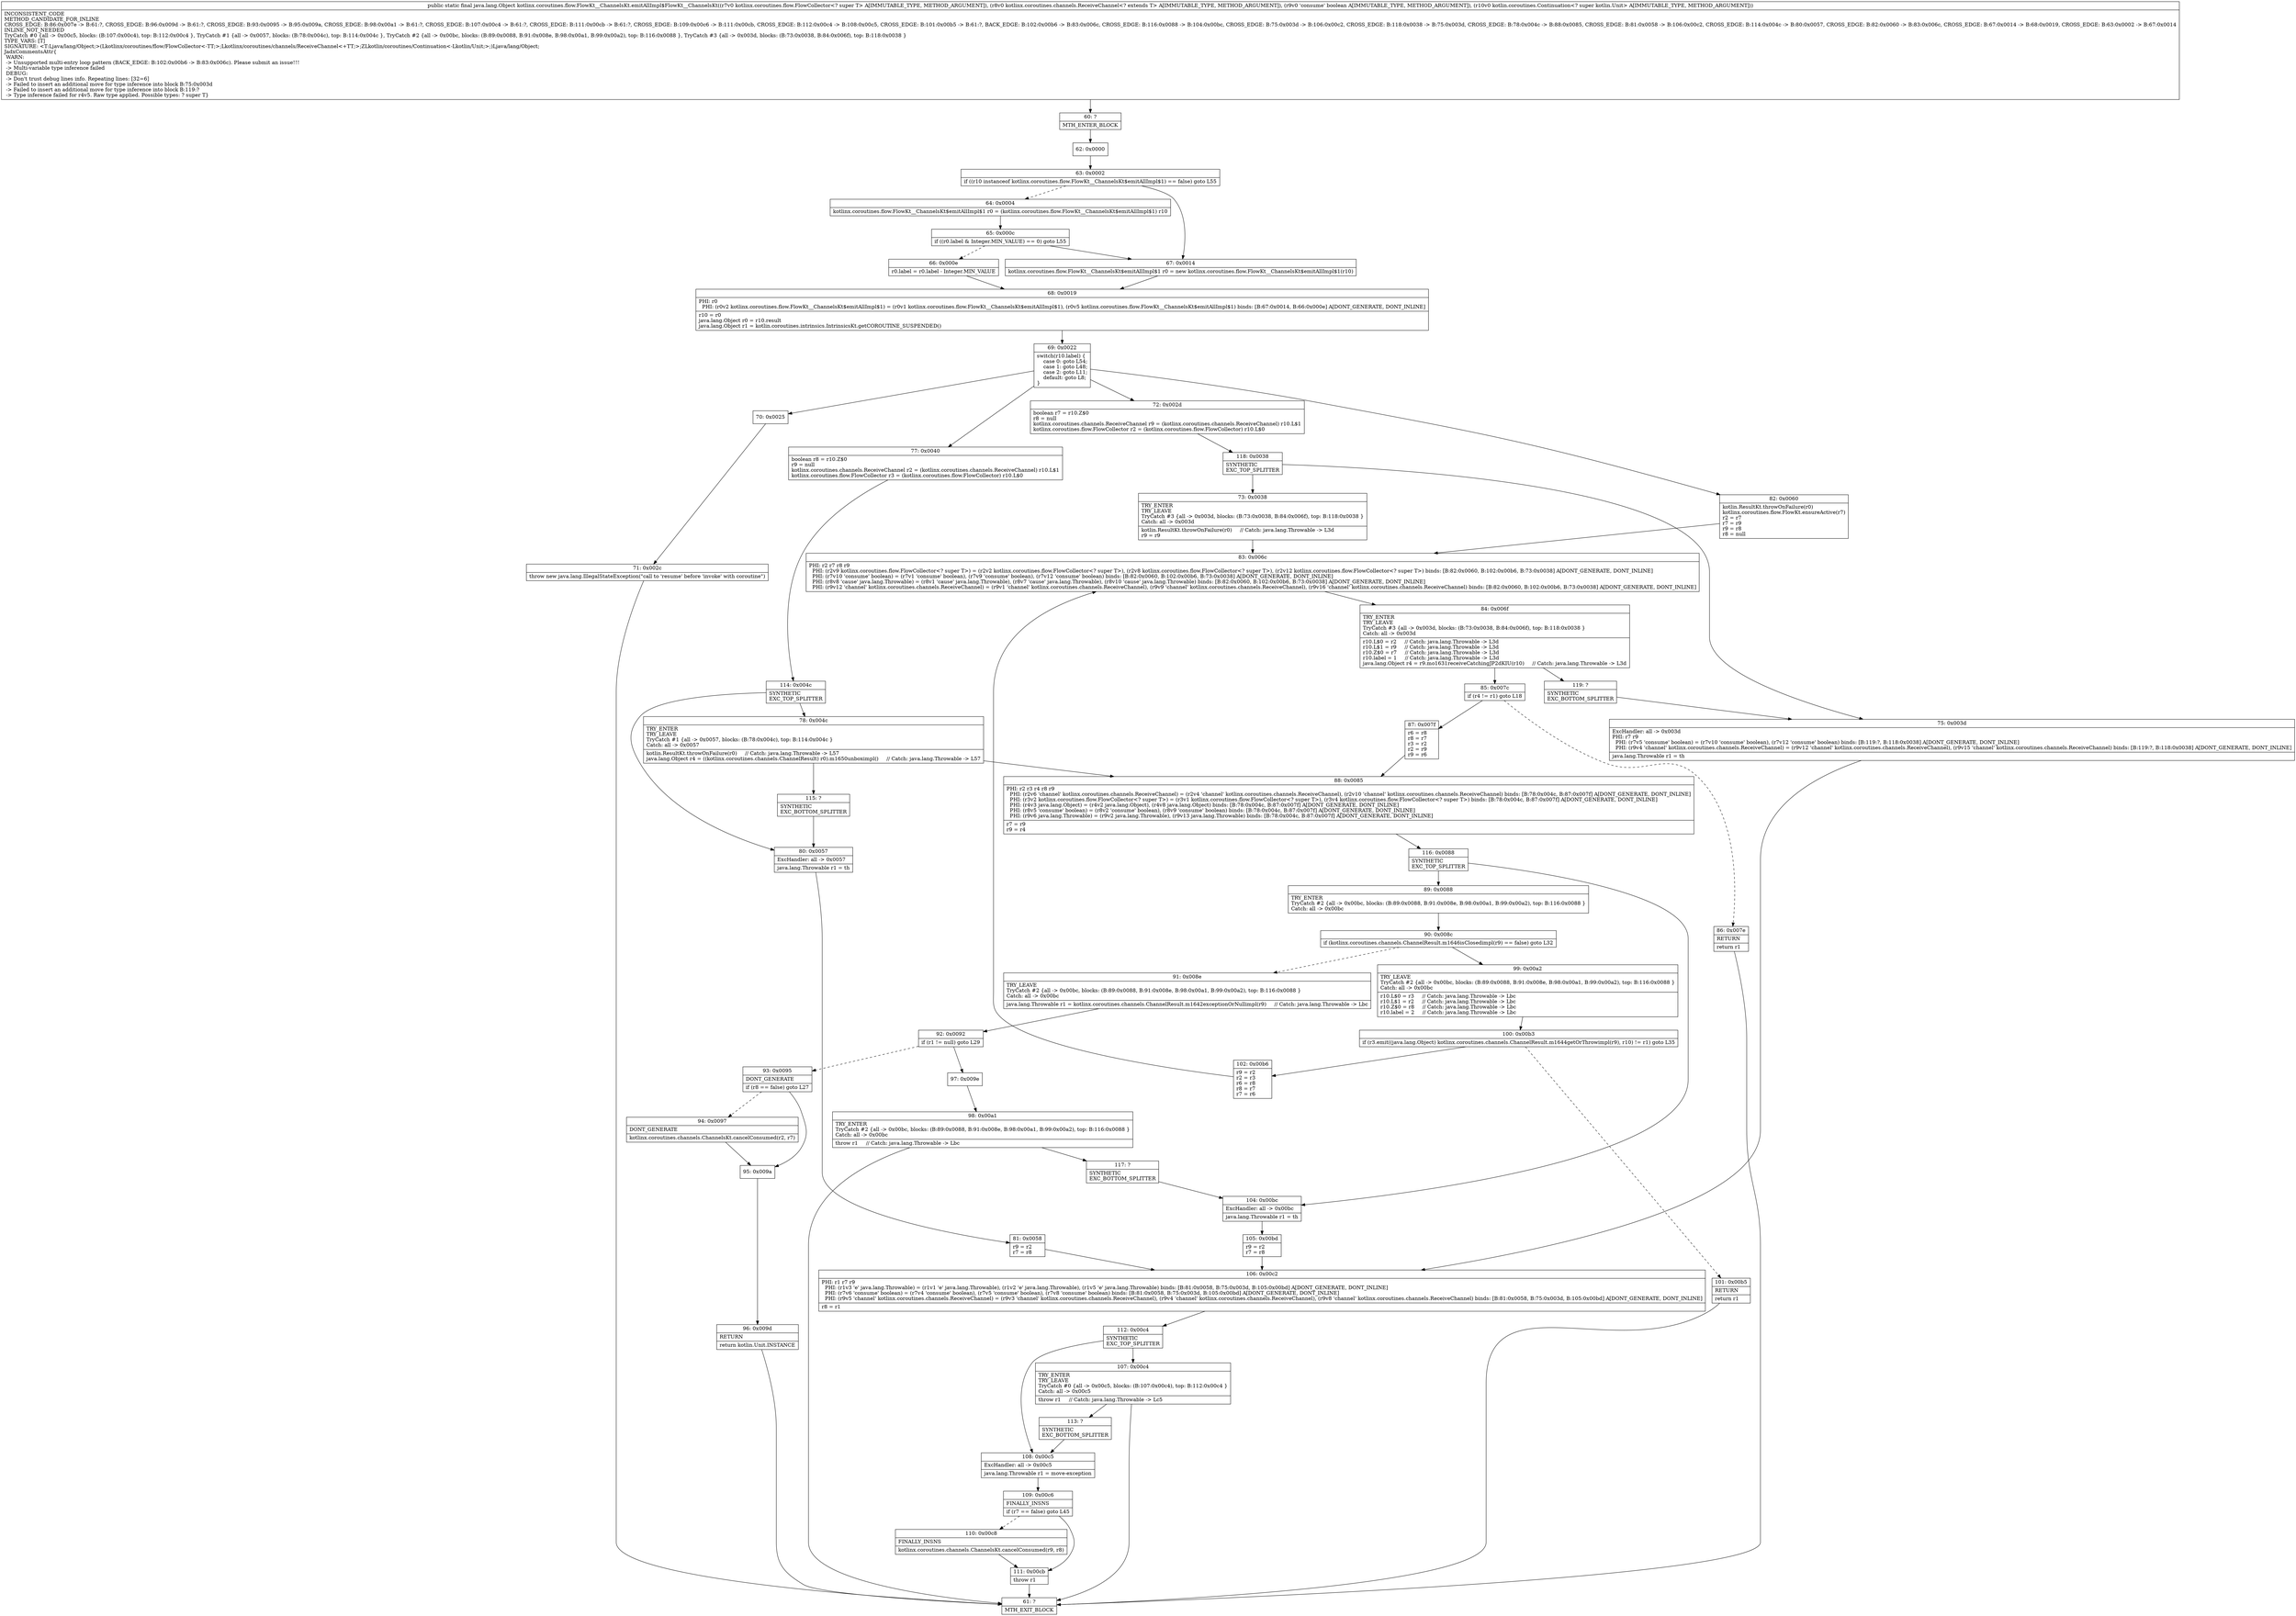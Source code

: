 digraph "CFG forkotlinx.coroutines.flow.FlowKt__ChannelsKt.emitAllImpl$FlowKt__ChannelsKt(Lkotlinx\/coroutines\/flow\/FlowCollector;Lkotlinx\/coroutines\/channels\/ReceiveChannel;ZLkotlin\/coroutines\/Continuation;)Ljava\/lang\/Object;" {
Node_60 [shape=record,label="{60\:\ ?|MTH_ENTER_BLOCK\l}"];
Node_62 [shape=record,label="{62\:\ 0x0000}"];
Node_63 [shape=record,label="{63\:\ 0x0002|if ((r10 instanceof kotlinx.coroutines.flow.FlowKt__ChannelsKt$emitAllImpl$1) == false) goto L55\l}"];
Node_64 [shape=record,label="{64\:\ 0x0004|kotlinx.coroutines.flow.FlowKt__ChannelsKt$emitAllImpl$1 r0 = (kotlinx.coroutines.flow.FlowKt__ChannelsKt$emitAllImpl$1) r10\l}"];
Node_65 [shape=record,label="{65\:\ 0x000c|if ((r0.label & Integer.MIN_VALUE) == 0) goto L55\l}"];
Node_66 [shape=record,label="{66\:\ 0x000e|r0.label = r0.label \- Integer.MIN_VALUE\l}"];
Node_68 [shape=record,label="{68\:\ 0x0019|PHI: r0 \l  PHI: (r0v2 kotlinx.coroutines.flow.FlowKt__ChannelsKt$emitAllImpl$1) = (r0v1 kotlinx.coroutines.flow.FlowKt__ChannelsKt$emitAllImpl$1), (r0v5 kotlinx.coroutines.flow.FlowKt__ChannelsKt$emitAllImpl$1) binds: [B:67:0x0014, B:66:0x000e] A[DONT_GENERATE, DONT_INLINE]\l|r10 = r0\ljava.lang.Object r0 = r10.result\ljava.lang.Object r1 = kotlin.coroutines.intrinsics.IntrinsicsKt.getCOROUTINE_SUSPENDED()\l}"];
Node_69 [shape=record,label="{69\:\ 0x0022|switch(r10.label) \{\l    case 0: goto L54;\l    case 1: goto L48;\l    case 2: goto L11;\l    default: goto L8;\l\}\l}"];
Node_70 [shape=record,label="{70\:\ 0x0025}"];
Node_71 [shape=record,label="{71\:\ 0x002c|throw new java.lang.IllegalStateException(\"call to 'resume' before 'invoke' with coroutine\")\l}"];
Node_61 [shape=record,label="{61\:\ ?|MTH_EXIT_BLOCK\l}"];
Node_72 [shape=record,label="{72\:\ 0x002d|boolean r7 = r10.Z$0\lr8 = null\lkotlinx.coroutines.channels.ReceiveChannel r9 = (kotlinx.coroutines.channels.ReceiveChannel) r10.L$1\lkotlinx.coroutines.flow.FlowCollector r2 = (kotlinx.coroutines.flow.FlowCollector) r10.L$0\l}"];
Node_118 [shape=record,label="{118\:\ 0x0038|SYNTHETIC\lEXC_TOP_SPLITTER\l}"];
Node_73 [shape=record,label="{73\:\ 0x0038|TRY_ENTER\lTRY_LEAVE\lTryCatch #3 \{all \-\> 0x003d, blocks: (B:73:0x0038, B:84:0x006f), top: B:118:0x0038 \}\lCatch: all \-\> 0x003d\l|kotlin.ResultKt.throwOnFailure(r0)     \/\/ Catch: java.lang.Throwable \-\> L3d\lr9 = r9\l}"];
Node_83 [shape=record,label="{83\:\ 0x006c|PHI: r2 r7 r8 r9 \l  PHI: (r2v9 kotlinx.coroutines.flow.FlowCollector\<? super T\>) = (r2v2 kotlinx.coroutines.flow.FlowCollector\<? super T\>), (r2v8 kotlinx.coroutines.flow.FlowCollector\<? super T\>), (r2v12 kotlinx.coroutines.flow.FlowCollector\<? super T\>) binds: [B:82:0x0060, B:102:0x00b6, B:73:0x0038] A[DONT_GENERATE, DONT_INLINE]\l  PHI: (r7v10 'consume' boolean) = (r7v1 'consume' boolean), (r7v9 'consume' boolean), (r7v12 'consume' boolean) binds: [B:82:0x0060, B:102:0x00b6, B:73:0x0038] A[DONT_GENERATE, DONT_INLINE]\l  PHI: (r8v8 'cause' java.lang.Throwable) = (r8v1 'cause' java.lang.Throwable), (r8v7 'cause' java.lang.Throwable), (r8v10 'cause' java.lang.Throwable) binds: [B:82:0x0060, B:102:0x00b6, B:73:0x0038] A[DONT_GENERATE, DONT_INLINE]\l  PHI: (r9v12 'channel' kotlinx.coroutines.channels.ReceiveChannel) = (r9v1 'channel' kotlinx.coroutines.channels.ReceiveChannel), (r9v9 'channel' kotlinx.coroutines.channels.ReceiveChannel), (r9v16 'channel' kotlinx.coroutines.channels.ReceiveChannel) binds: [B:82:0x0060, B:102:0x00b6, B:73:0x0038] A[DONT_GENERATE, DONT_INLINE]\l}"];
Node_84 [shape=record,label="{84\:\ 0x006f|TRY_ENTER\lTRY_LEAVE\lTryCatch #3 \{all \-\> 0x003d, blocks: (B:73:0x0038, B:84:0x006f), top: B:118:0x0038 \}\lCatch: all \-\> 0x003d\l|r10.L$0 = r2     \/\/ Catch: java.lang.Throwable \-\> L3d\lr10.L$1 = r9     \/\/ Catch: java.lang.Throwable \-\> L3d\lr10.Z$0 = r7     \/\/ Catch: java.lang.Throwable \-\> L3d\lr10.label = 1     \/\/ Catch: java.lang.Throwable \-\> L3d\ljava.lang.Object r4 = r9.mo1631receiveCatchingJP2dKIU(r10)     \/\/ Catch: java.lang.Throwable \-\> L3d\l}"];
Node_85 [shape=record,label="{85\:\ 0x007c|if (r4 != r1) goto L18\l}"];
Node_86 [shape=record,label="{86\:\ 0x007e|RETURN\l|return r1\l}"];
Node_87 [shape=record,label="{87\:\ 0x007f|r6 = r8\lr8 = r7\lr3 = r2\lr2 = r9\lr9 = r6\l}"];
Node_88 [shape=record,label="{88\:\ 0x0085|PHI: r2 r3 r4 r8 r9 \l  PHI: (r2v6 'channel' kotlinx.coroutines.channels.ReceiveChannel) = (r2v4 'channel' kotlinx.coroutines.channels.ReceiveChannel), (r2v10 'channel' kotlinx.coroutines.channels.ReceiveChannel) binds: [B:78:0x004c, B:87:0x007f] A[DONT_GENERATE, DONT_INLINE]\l  PHI: (r3v2 kotlinx.coroutines.flow.FlowCollector\<? super T\>) = (r3v1 kotlinx.coroutines.flow.FlowCollector\<? super T\>), (r3v4 kotlinx.coroutines.flow.FlowCollector\<? super T\>) binds: [B:78:0x004c, B:87:0x007f] A[DONT_GENERATE, DONT_INLINE]\l  PHI: (r4v3 java.lang.Object) = (r4v2 java.lang.Object), (r4v8 java.lang.Object) binds: [B:78:0x004c, B:87:0x007f] A[DONT_GENERATE, DONT_INLINE]\l  PHI: (r8v5 'consume' boolean) = (r8v2 'consume' boolean), (r8v9 'consume' boolean) binds: [B:78:0x004c, B:87:0x007f] A[DONT_GENERATE, DONT_INLINE]\l  PHI: (r9v6 java.lang.Throwable) = (r9v2 java.lang.Throwable), (r9v13 java.lang.Throwable) binds: [B:78:0x004c, B:87:0x007f] A[DONT_GENERATE, DONT_INLINE]\l|r7 = r9\lr9 = r4\l}"];
Node_116 [shape=record,label="{116\:\ 0x0088|SYNTHETIC\lEXC_TOP_SPLITTER\l}"];
Node_89 [shape=record,label="{89\:\ 0x0088|TRY_ENTER\lTryCatch #2 \{all \-\> 0x00bc, blocks: (B:89:0x0088, B:91:0x008e, B:98:0x00a1, B:99:0x00a2), top: B:116:0x0088 \}\lCatch: all \-\> 0x00bc\l}"];
Node_90 [shape=record,label="{90\:\ 0x008c|if (kotlinx.coroutines.channels.ChannelResult.m1646isClosedimpl(r9) == false) goto L32\l}"];
Node_91 [shape=record,label="{91\:\ 0x008e|TRY_LEAVE\lTryCatch #2 \{all \-\> 0x00bc, blocks: (B:89:0x0088, B:91:0x008e, B:98:0x00a1, B:99:0x00a2), top: B:116:0x0088 \}\lCatch: all \-\> 0x00bc\l|java.lang.Throwable r1 = kotlinx.coroutines.channels.ChannelResult.m1642exceptionOrNullimpl(r9)     \/\/ Catch: java.lang.Throwable \-\> Lbc\l}"];
Node_92 [shape=record,label="{92\:\ 0x0092|if (r1 != null) goto L29\l}"];
Node_93 [shape=record,label="{93\:\ 0x0095|DONT_GENERATE\l|if (r8 == false) goto L27\l}"];
Node_94 [shape=record,label="{94\:\ 0x0097|DONT_GENERATE\l|kotlinx.coroutines.channels.ChannelsKt.cancelConsumed(r2, r7)\l}"];
Node_95 [shape=record,label="{95\:\ 0x009a}"];
Node_96 [shape=record,label="{96\:\ 0x009d|RETURN\l|return kotlin.Unit.INSTANCE\l}"];
Node_97 [shape=record,label="{97\:\ 0x009e}"];
Node_98 [shape=record,label="{98\:\ 0x00a1|TRY_ENTER\lTryCatch #2 \{all \-\> 0x00bc, blocks: (B:89:0x0088, B:91:0x008e, B:98:0x00a1, B:99:0x00a2), top: B:116:0x0088 \}\lCatch: all \-\> 0x00bc\l|throw r1     \/\/ Catch: java.lang.Throwable \-\> Lbc\l}"];
Node_117 [shape=record,label="{117\:\ ?|SYNTHETIC\lEXC_BOTTOM_SPLITTER\l}"];
Node_99 [shape=record,label="{99\:\ 0x00a2|TRY_LEAVE\lTryCatch #2 \{all \-\> 0x00bc, blocks: (B:89:0x0088, B:91:0x008e, B:98:0x00a1, B:99:0x00a2), top: B:116:0x0088 \}\lCatch: all \-\> 0x00bc\l|r10.L$0 = r3     \/\/ Catch: java.lang.Throwable \-\> Lbc\lr10.L$1 = r2     \/\/ Catch: java.lang.Throwable \-\> Lbc\lr10.Z$0 = r8     \/\/ Catch: java.lang.Throwable \-\> Lbc\lr10.label = 2     \/\/ Catch: java.lang.Throwable \-\> Lbc\l}"];
Node_100 [shape=record,label="{100\:\ 0x00b3|if (r3.emit((java.lang.Object) kotlinx.coroutines.channels.ChannelResult.m1644getOrThrowimpl(r9), r10) != r1) goto L35\l}"];
Node_101 [shape=record,label="{101\:\ 0x00b5|RETURN\l|return r1\l}"];
Node_102 [shape=record,label="{102\:\ 0x00b6|r9 = r2\lr2 = r3\lr6 = r8\lr8 = r7\lr7 = r6\l}"];
Node_104 [shape=record,label="{104\:\ 0x00bc|ExcHandler: all \-\> 0x00bc\l|java.lang.Throwable r1 = th\l}"];
Node_105 [shape=record,label="{105\:\ 0x00bd|r9 = r2\lr7 = r8\l}"];
Node_106 [shape=record,label="{106\:\ 0x00c2|PHI: r1 r7 r9 \l  PHI: (r1v3 'e' java.lang.Throwable) = (r1v1 'e' java.lang.Throwable), (r1v2 'e' java.lang.Throwable), (r1v5 'e' java.lang.Throwable) binds: [B:81:0x0058, B:75:0x003d, B:105:0x00bd] A[DONT_GENERATE, DONT_INLINE]\l  PHI: (r7v6 'consume' boolean) = (r7v4 'consume' boolean), (r7v5 'consume' boolean), (r7v8 'consume' boolean) binds: [B:81:0x0058, B:75:0x003d, B:105:0x00bd] A[DONT_GENERATE, DONT_INLINE]\l  PHI: (r9v5 'channel' kotlinx.coroutines.channels.ReceiveChannel) = (r9v3 'channel' kotlinx.coroutines.channels.ReceiveChannel), (r9v4 'channel' kotlinx.coroutines.channels.ReceiveChannel), (r9v8 'channel' kotlinx.coroutines.channels.ReceiveChannel) binds: [B:81:0x0058, B:75:0x003d, B:105:0x00bd] A[DONT_GENERATE, DONT_INLINE]\l|r8 = r1\l}"];
Node_112 [shape=record,label="{112\:\ 0x00c4|SYNTHETIC\lEXC_TOP_SPLITTER\l}"];
Node_107 [shape=record,label="{107\:\ 0x00c4|TRY_ENTER\lTRY_LEAVE\lTryCatch #0 \{all \-\> 0x00c5, blocks: (B:107:0x00c4), top: B:112:0x00c4 \}\lCatch: all \-\> 0x00c5\l|throw r1     \/\/ Catch: java.lang.Throwable \-\> Lc5\l}"];
Node_113 [shape=record,label="{113\:\ ?|SYNTHETIC\lEXC_BOTTOM_SPLITTER\l}"];
Node_108 [shape=record,label="{108\:\ 0x00c5|ExcHandler: all \-\> 0x00c5\l|java.lang.Throwable r1 = move\-exception\l}"];
Node_109 [shape=record,label="{109\:\ 0x00c6|FINALLY_INSNS\l|if (r7 == false) goto L45\l}"];
Node_110 [shape=record,label="{110\:\ 0x00c8|FINALLY_INSNS\l|kotlinx.coroutines.channels.ChannelsKt.cancelConsumed(r9, r8)\l}"];
Node_111 [shape=record,label="{111\:\ 0x00cb|throw r1\l}"];
Node_119 [shape=record,label="{119\:\ ?|SYNTHETIC\lEXC_BOTTOM_SPLITTER\l}"];
Node_75 [shape=record,label="{75\:\ 0x003d|ExcHandler: all \-\> 0x003d\lPHI: r7 r9 \l  PHI: (r7v5 'consume' boolean) = (r7v10 'consume' boolean), (r7v12 'consume' boolean) binds: [B:119:?, B:118:0x0038] A[DONT_GENERATE, DONT_INLINE]\l  PHI: (r9v4 'channel' kotlinx.coroutines.channels.ReceiveChannel) = (r9v12 'channel' kotlinx.coroutines.channels.ReceiveChannel), (r9v15 'channel' kotlinx.coroutines.channels.ReceiveChannel) binds: [B:119:?, B:118:0x0038] A[DONT_GENERATE, DONT_INLINE]\l|java.lang.Throwable r1 = th\l}"];
Node_77 [shape=record,label="{77\:\ 0x0040|boolean r8 = r10.Z$0\lr9 = null\lkotlinx.coroutines.channels.ReceiveChannel r2 = (kotlinx.coroutines.channels.ReceiveChannel) r10.L$1\lkotlinx.coroutines.flow.FlowCollector r3 = (kotlinx.coroutines.flow.FlowCollector) r10.L$0\l}"];
Node_114 [shape=record,label="{114\:\ 0x004c|SYNTHETIC\lEXC_TOP_SPLITTER\l}"];
Node_78 [shape=record,label="{78\:\ 0x004c|TRY_ENTER\lTRY_LEAVE\lTryCatch #1 \{all \-\> 0x0057, blocks: (B:78:0x004c), top: B:114:0x004c \}\lCatch: all \-\> 0x0057\l|kotlin.ResultKt.throwOnFailure(r0)     \/\/ Catch: java.lang.Throwable \-\> L57\ljava.lang.Object r4 = ((kotlinx.coroutines.channels.ChannelResult) r0).m1650unboximpl()     \/\/ Catch: java.lang.Throwable \-\> L57\l}"];
Node_115 [shape=record,label="{115\:\ ?|SYNTHETIC\lEXC_BOTTOM_SPLITTER\l}"];
Node_80 [shape=record,label="{80\:\ 0x0057|ExcHandler: all \-\> 0x0057\l|java.lang.Throwable r1 = th\l}"];
Node_81 [shape=record,label="{81\:\ 0x0058|r9 = r2\lr7 = r8\l}"];
Node_82 [shape=record,label="{82\:\ 0x0060|kotlin.ResultKt.throwOnFailure(r0)\lkotlinx.coroutines.flow.FlowKt.ensureActive(r7)\lr2 = r7\lr7 = r9\lr9 = r8\lr8 = null\l}"];
Node_67 [shape=record,label="{67\:\ 0x0014|kotlinx.coroutines.flow.FlowKt__ChannelsKt$emitAllImpl$1 r0 = new kotlinx.coroutines.flow.FlowKt__ChannelsKt$emitAllImpl$1(r10)\l}"];
MethodNode[shape=record,label="{public static final java.lang.Object kotlinx.coroutines.flow.FlowKt__ChannelsKt.emitAllImpl$FlowKt__ChannelsKt((r7v0 kotlinx.coroutines.flow.FlowCollector\<? super T\> A[IMMUTABLE_TYPE, METHOD_ARGUMENT]), (r8v0 kotlinx.coroutines.channels.ReceiveChannel\<? extends T\> A[IMMUTABLE_TYPE, METHOD_ARGUMENT]), (r9v0 'consume' boolean A[IMMUTABLE_TYPE, METHOD_ARGUMENT]), (r10v0 kotlin.coroutines.Continuation\<? super kotlin.Unit\> A[IMMUTABLE_TYPE, METHOD_ARGUMENT]))  | INCONSISTENT_CODE\lMETHOD_CANDIDATE_FOR_INLINE\lCROSS_EDGE: B:86:0x007e \-\> B:61:?, CROSS_EDGE: B:96:0x009d \-\> B:61:?, CROSS_EDGE: B:93:0x0095 \-\> B:95:0x009a, CROSS_EDGE: B:98:0x00a1 \-\> B:61:?, CROSS_EDGE: B:107:0x00c4 \-\> B:61:?, CROSS_EDGE: B:111:0x00cb \-\> B:61:?, CROSS_EDGE: B:109:0x00c6 \-\> B:111:0x00cb, CROSS_EDGE: B:112:0x00c4 \-\> B:108:0x00c5, CROSS_EDGE: B:101:0x00b5 \-\> B:61:?, BACK_EDGE: B:102:0x00b6 \-\> B:83:0x006c, CROSS_EDGE: B:116:0x0088 \-\> B:104:0x00bc, CROSS_EDGE: B:75:0x003d \-\> B:106:0x00c2, CROSS_EDGE: B:118:0x0038 \-\> B:75:0x003d, CROSS_EDGE: B:78:0x004c \-\> B:88:0x0085, CROSS_EDGE: B:81:0x0058 \-\> B:106:0x00c2, CROSS_EDGE: B:114:0x004c \-\> B:80:0x0057, CROSS_EDGE: B:82:0x0060 \-\> B:83:0x006c, CROSS_EDGE: B:67:0x0014 \-\> B:68:0x0019, CROSS_EDGE: B:63:0x0002 \-\> B:67:0x0014\lINLINE_NOT_NEEDED\lTryCatch #0 \{all \-\> 0x00c5, blocks: (B:107:0x00c4), top: B:112:0x00c4 \}, TryCatch #1 \{all \-\> 0x0057, blocks: (B:78:0x004c), top: B:114:0x004c \}, TryCatch #2 \{all \-\> 0x00bc, blocks: (B:89:0x0088, B:91:0x008e, B:98:0x00a1, B:99:0x00a2), top: B:116:0x0088 \}, TryCatch #3 \{all \-\> 0x003d, blocks: (B:73:0x0038, B:84:0x006f), top: B:118:0x0038 \}\lTYPE_VARS: [T]\lSIGNATURE: \<T:Ljava\/lang\/Object;\>(Lkotlinx\/coroutines\/flow\/FlowCollector\<\-TT;\>;Lkotlinx\/coroutines\/channels\/ReceiveChannel\<+TT;\>;ZLkotlin\/coroutines\/Continuation\<\-Lkotlin\/Unit;\>;)Ljava\/lang\/Object;\lJadxCommentsAttr\{\l WARN: \l \-\> Unsupported multi\-entry loop pattern (BACK_EDGE: B:102:0x00b6 \-\> B:83:0x006c). Please submit an issue!!!\l \-\> Multi\-variable type inference failed\l DEBUG: \l \-\> Don't trust debug lines info. Repeating lines: [32=6]\l \-\> Failed to insert an additional move for type inference into block B:75:0x003d\l \-\> Failed to insert an additional move for type inference into block B:119:?\l \-\> Type inference failed for r4v5. Raw type applied. Possible types: ? super T\}\l}"];
MethodNode -> Node_60;Node_60 -> Node_62;
Node_62 -> Node_63;
Node_63 -> Node_64[style=dashed];
Node_63 -> Node_67;
Node_64 -> Node_65;
Node_65 -> Node_66[style=dashed];
Node_65 -> Node_67;
Node_66 -> Node_68;
Node_68 -> Node_69;
Node_69 -> Node_70;
Node_69 -> Node_72;
Node_69 -> Node_77;
Node_69 -> Node_82;
Node_70 -> Node_71;
Node_71 -> Node_61;
Node_72 -> Node_118;
Node_118 -> Node_73;
Node_118 -> Node_75;
Node_73 -> Node_83;
Node_83 -> Node_84;
Node_84 -> Node_85;
Node_84 -> Node_119;
Node_85 -> Node_86[style=dashed];
Node_85 -> Node_87;
Node_86 -> Node_61;
Node_87 -> Node_88;
Node_88 -> Node_116;
Node_116 -> Node_89;
Node_116 -> Node_104;
Node_89 -> Node_90;
Node_90 -> Node_91[style=dashed];
Node_90 -> Node_99;
Node_91 -> Node_92;
Node_92 -> Node_93[style=dashed];
Node_92 -> Node_97;
Node_93 -> Node_94[style=dashed];
Node_93 -> Node_95;
Node_94 -> Node_95;
Node_95 -> Node_96;
Node_96 -> Node_61;
Node_97 -> Node_98;
Node_98 -> Node_61;
Node_98 -> Node_117;
Node_117 -> Node_104;
Node_99 -> Node_100;
Node_100 -> Node_101[style=dashed];
Node_100 -> Node_102;
Node_101 -> Node_61;
Node_102 -> Node_83;
Node_104 -> Node_105;
Node_105 -> Node_106;
Node_106 -> Node_112;
Node_112 -> Node_107;
Node_112 -> Node_108;
Node_107 -> Node_61;
Node_107 -> Node_113;
Node_113 -> Node_108;
Node_108 -> Node_109;
Node_109 -> Node_110[style=dashed];
Node_109 -> Node_111;
Node_110 -> Node_111;
Node_111 -> Node_61;
Node_119 -> Node_75;
Node_75 -> Node_106;
Node_77 -> Node_114;
Node_114 -> Node_78;
Node_114 -> Node_80;
Node_78 -> Node_88;
Node_78 -> Node_115;
Node_115 -> Node_80;
Node_80 -> Node_81;
Node_81 -> Node_106;
Node_82 -> Node_83;
Node_67 -> Node_68;
}


